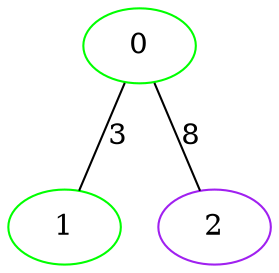 graph "" {
0 [color=green, weight=2];
1 [color=green, weight=2];
2 [color=purple, weight=4];
0 -- 1  [key=0, label=3];
0 -- 2  [key=0, label=8];
}
